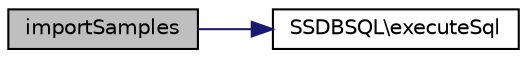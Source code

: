 digraph "importSamples"
{
  edge [fontname="Helvetica",fontsize="10",labelfontname="Helvetica",labelfontsize="10"];
  node [fontname="Helvetica",fontsize="10",shape=record];
  rankdir="LR";
  Node1 [label="importSamples",height=0.2,width=0.4,color="black", fillcolor="grey75", style="filled", fontcolor="black"];
  Node1 -> Node2 [color="midnightblue",fontsize="10",style="solid",fontname="Helvetica"];
  Node2 [label="SSDBSQL\\executeSql",height=0.2,width=0.4,color="black", fillcolor="white", style="filled",URL="$class_s_s_d_b_s_q_l.html#ae4d04030e25fe59b8c1248dacc3dbfad",tooltip="SQL Query ausführen. "];
}

